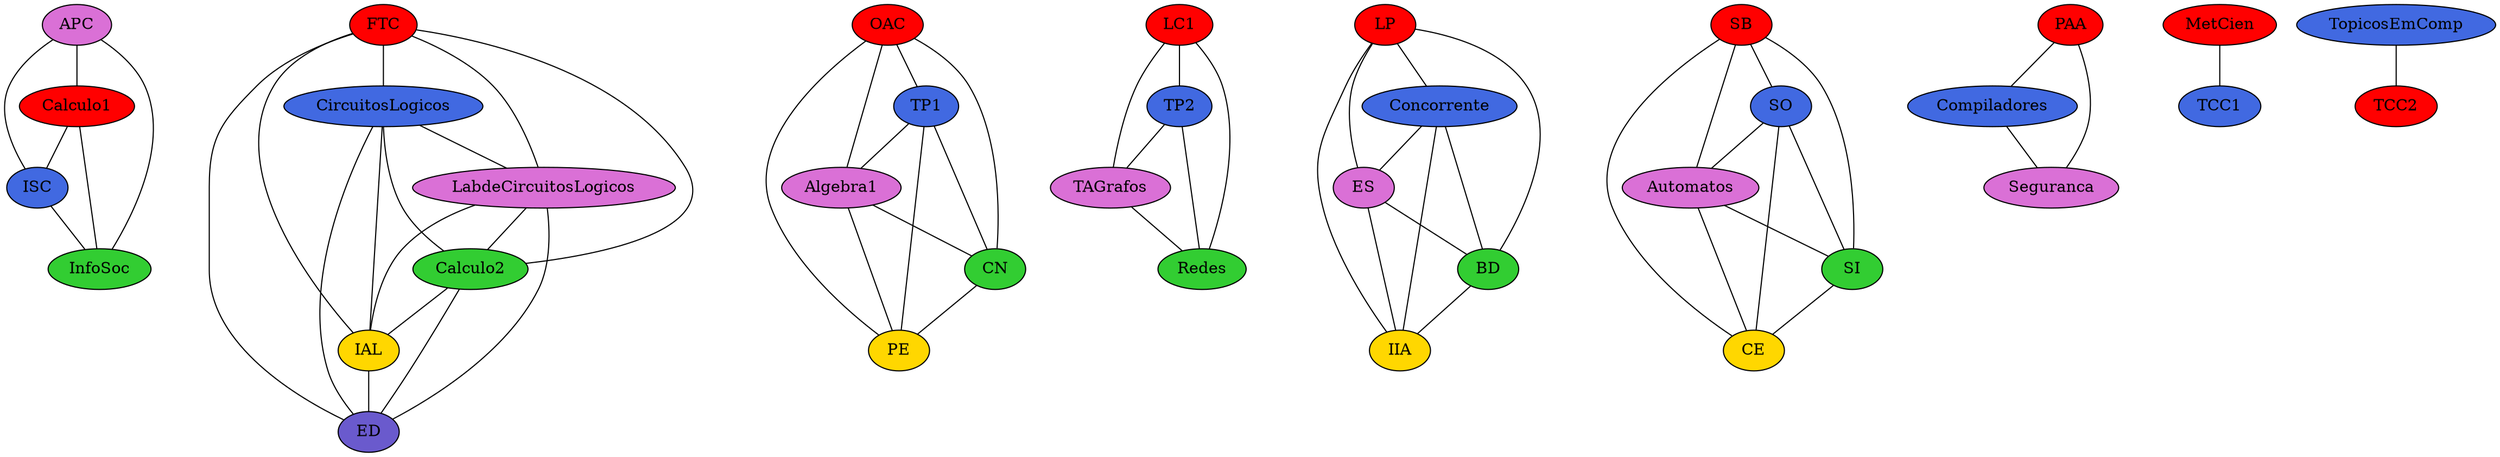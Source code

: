 graph Colored_Curriculum {
Calculo1 [ fillcolor = red , style = filled ] ;
ISC [ fillcolor = royalblue , style = filled ] ;
APC [ fillcolor = orchid , style = filled ] ;
InfoSoc [ fillcolor = limegreen , style = filled ] ;
FTC [ fillcolor = red , style = filled ] ;
CircuitosLogicos [ fillcolor = royalblue , style = filled ] ;
LabdeCircuitosLogicos [ fillcolor = orchid , style = filled ] ;
Calculo2 [ fillcolor = limegreen , style = filled ] ;
IAL [ fillcolor = gold , style = filled ] ;
ED [ fillcolor = slateblue , style = filled ] ;
OAC [ fillcolor = red , style = filled ] ;
TP1 [ fillcolor = royalblue , style = filled ] ;
Algebra1 [ fillcolor = orchid , style = filled ] ;
CN [ fillcolor = limegreen , style = filled ] ;
PE [ fillcolor = gold , style = filled ] ;
LC1 [ fillcolor = red , style = filled ] ;
TP2 [ fillcolor = royalblue , style = filled ] ;
TAGrafos [ fillcolor = orchid , style = filled ] ;
Redes [ fillcolor = limegreen , style = filled ] ;
LP [ fillcolor = red , style = filled ] ;
Concorrente [ fillcolor = royalblue , style = filled ] ;
ES [ fillcolor = orchid , style = filled ] ;
BD [ fillcolor = limegreen , style = filled ] ;
IIA [ fillcolor = gold , style = filled ] ;
SB [ fillcolor = red , style = filled ] ;
SO [ fillcolor = royalblue , style = filled ] ;
Automatos [ fillcolor = orchid , style = filled ] ;
SI [ fillcolor = limegreen , style = filled ] ;
CE [ fillcolor = gold , style = filled ] ;
PAA [ fillcolor = red , style = filled ] ;
Compiladores [ fillcolor = royalblue , style = filled ] ;
Seguranca [ fillcolor = orchid , style = filled ] ;
MetCien [ fillcolor = red , style = filled ] ;
TCC1 [ fillcolor = royalblue , style = filled ] ;
TCC2 [ fillcolor = red , style = filled ] ;
TopicosEmComp [ fillcolor = royalblue , style = filled ] ;
Calculo1 -- InfoSoc ;
Calculo1 -- ISC ;
ISC -- InfoSoc ;
APC -- InfoSoc ;
APC -- ISC ;
APC -- Calculo1 ;
FTC -- ED ;
FTC -- IAL ;
FTC -- Calculo2 ;
FTC -- LabdeCircuitosLogicos ;
FTC -- CircuitosLogicos ;
CircuitosLogicos -- ED ;
CircuitosLogicos -- IAL ;
CircuitosLogicos -- Calculo2 ;
CircuitosLogicos -- LabdeCircuitosLogicos ;
LabdeCircuitosLogicos -- ED ;
LabdeCircuitosLogicos -- IAL ;
LabdeCircuitosLogicos -- Calculo2 ;
Calculo2 -- ED ;
Calculo2 -- IAL ;
IAL -- ED ;
OAC -- PE ;
OAC -- CN ;
OAC -- Algebra1 ;
OAC -- TP1 ;
TP1 -- PE ;
TP1 -- CN ;
TP1 -- Algebra1 ;
Algebra1 -- PE ;
Algebra1 -- CN ;
CN -- PE ;
LC1 -- Redes ;
LC1 -- TAGrafos ;
LC1 -- TP2 ;
TP2 -- Redes ;
TP2 -- TAGrafos ;
TAGrafos -- Redes ;
LP -- IIA ;
LP -- BD ;
LP -- ES ;
LP -- Concorrente ;
Concorrente -- IIA ;
Concorrente -- BD ;
Concorrente -- ES ;
ES -- IIA ;
ES -- BD ;
BD -- IIA ;
SB -- CE ;
SB -- SI ;
SB -- Automatos ;
SB -- SO ;
SO -- CE ;
SO -- SI ;
SO -- Automatos ;
Automatos -- CE ;
Automatos -- SI ;
SI -- CE ;
PAA -- Seguranca ;
PAA -- Compiladores ;
Compiladores -- Seguranca ;
MetCien -- TCC1 ;
TopicosEmComp -- TCC2 ;
}

